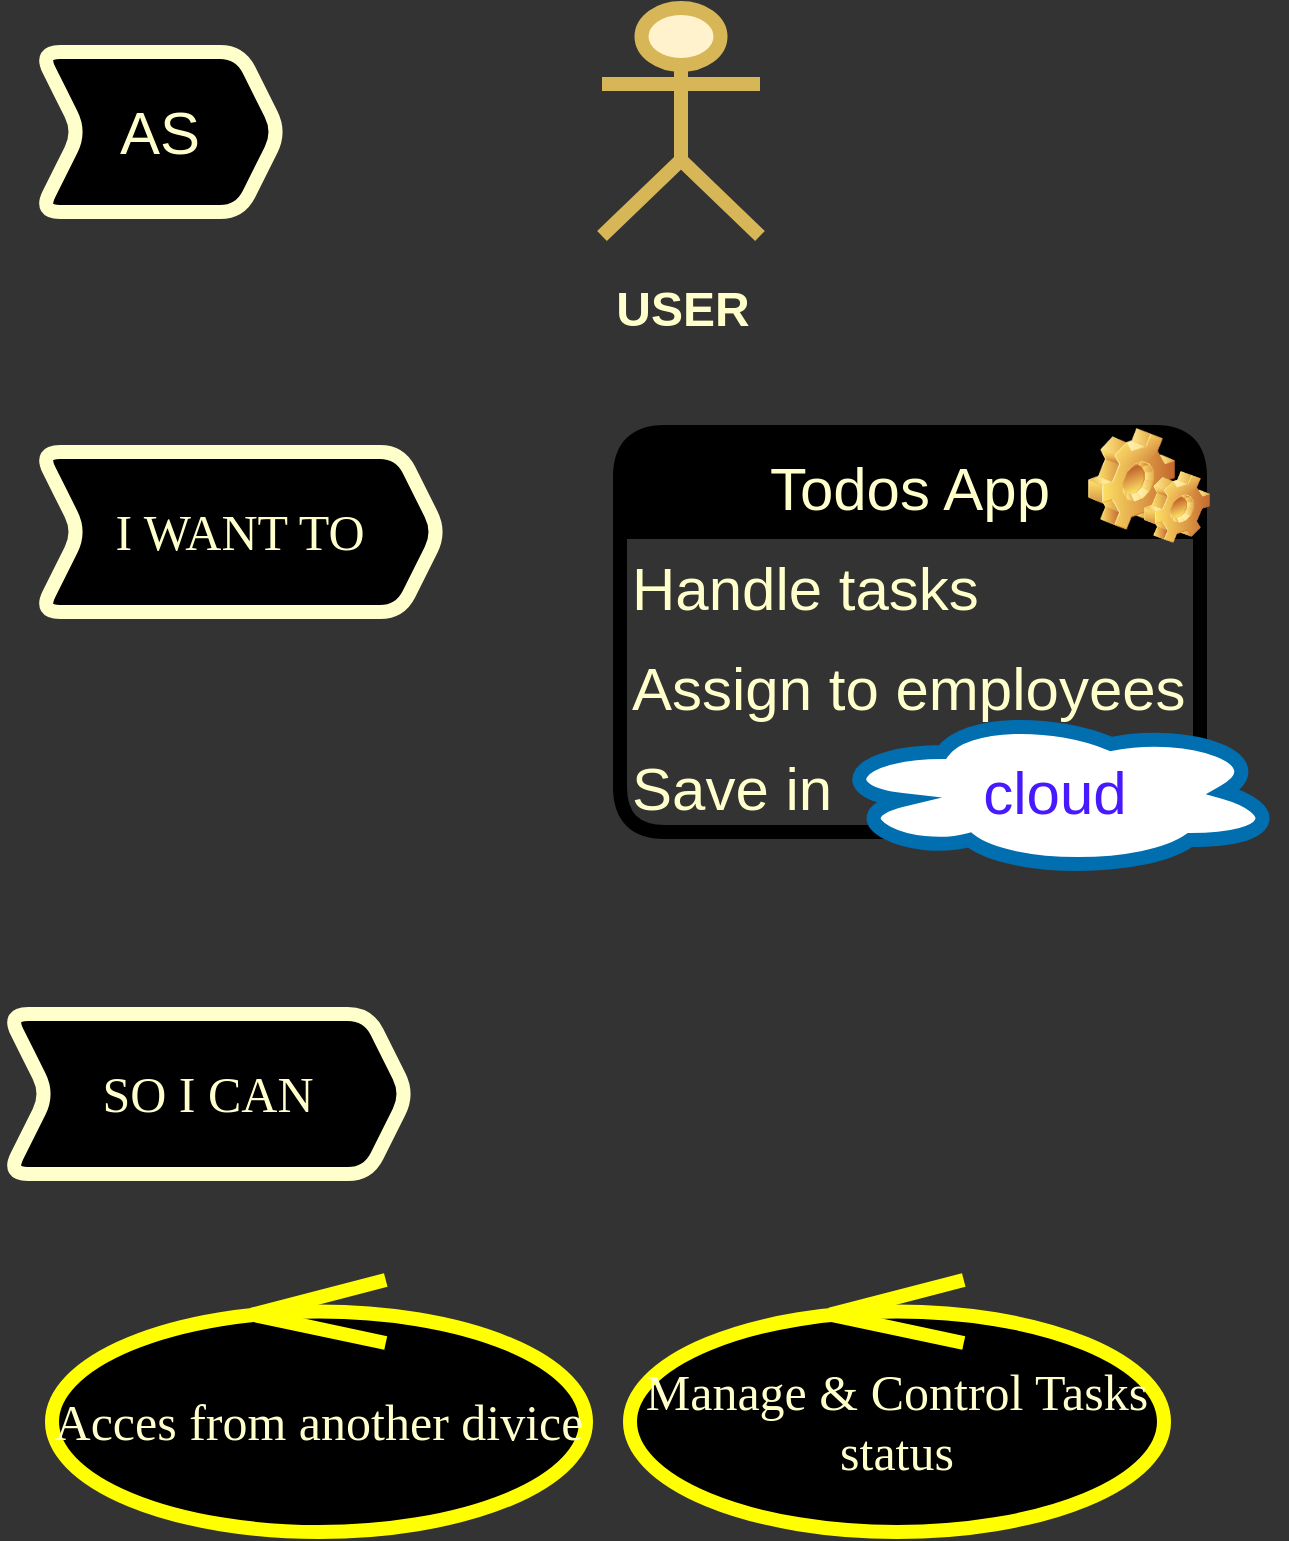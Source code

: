 <mxfile pages="3">
    <diagram id="0JJmExiBW8NT4byElwhc" name="User Story">
        <mxGraphModel dx="542" dy="478" grid="0" gridSize="10" guides="1" tooltips="1" connect="1" arrows="1" fold="1" page="1" pageScale="1" pageWidth="827" pageHeight="1169" background="#333333" math="0" shadow="0">
            <root>
                <mxCell id="emcmKnvsv4NJiVC1VEP2-0"/>
                <mxCell id="emcmKnvsv4NJiVC1VEP2-1" parent="emcmKnvsv4NJiVC1VEP2-0"/>
                <mxCell id="2hlueoe05pLz-LZr-dv1-1" value="&lt;h1&gt;&lt;font&gt;USER&lt;/font&gt;&lt;/h1&gt;" style="shape=umlActor;verticalLabelPosition=bottom;verticalAlign=top;html=1;outlineConnect=0;rounded=1;labelBorderColor=none;fontStyle=1;strokeWidth=7;fillColor=#fff2cc;strokeColor=#d6b656;fontColor=#FFFFCC;" parent="emcmKnvsv4NJiVC1VEP2-1" vertex="1">
                    <mxGeometry x="321" y="218" width="79" height="114" as="geometry"/>
                </mxCell>
                <mxCell id="2hlueoe05pLz-LZr-dv1-4" value="AS" style="shape=step;perimeter=stepPerimeter;whiteSpace=wrap;html=1;fixedSize=1;rounded=1;labelBorderColor=none;strokeWidth=7;fontSize=30;strokeColor=#FFFFCC;fillColor=#000000;fontColor=#FFFFCC;" parent="emcmKnvsv4NJiVC1VEP2-1" vertex="1">
                    <mxGeometry x="40" y="240" width="120" height="80" as="geometry"/>
                </mxCell>
                <mxCell id="2hlueoe05pLz-LZr-dv1-5" value="I WANT TO" style="shape=step;perimeter=stepPerimeter;whiteSpace=wrap;html=1;fixedSize=1;rounded=1;labelBorderColor=none;fontColor=#FFFFCC;strokeWidth=7;fillColor=#000000;gradientColor=none;fontSize=25;strokeColor=#FFFFCC;fontFamily=Comic Sans MS;" parent="emcmKnvsv4NJiVC1VEP2-1" vertex="1">
                    <mxGeometry x="40" y="440" width="200" height="80" as="geometry"/>
                </mxCell>
                <mxCell id="2hlueoe05pLz-LZr-dv1-6" value="Todos App" style="swimlane;fontStyle=0;childLayout=stackLayout;horizontal=1;startSize=50;horizontalStack=0;resizeParent=1;resizeParentMax=0;resizeLast=0;collapsible=1;marginBottom=0;rounded=1;labelBorderColor=none;fontSize=30;fontColor=#FFFFCC;strokeWidth=7;fillColor=#000000;gradientColor=none;strokeColor=#000000;" parent="emcmKnvsv4NJiVC1VEP2-1" vertex="1">
                    <mxGeometry x="330" y="430" width="290" height="200" as="geometry"/>
                </mxCell>
                <mxCell id="2hlueoe05pLz-LZr-dv1-7" value="Handle tasks" style="text;strokeColor=none;fillColor=none;align=left;verticalAlign=middle;spacingLeft=4;spacingRight=4;overflow=hidden;points=[[0,0.5],[1,0.5]];portConstraint=eastwest;rotatable=0;rounded=1;labelBorderColor=none;fontSize=30;fontColor=#FFFFCC;" parent="2hlueoe05pLz-LZr-dv1-6" vertex="1">
                    <mxGeometry y="50" width="290" height="50" as="geometry"/>
                </mxCell>
                <mxCell id="2hlueoe05pLz-LZr-dv1-8" value="Assign to employees" style="text;strokeColor=none;fillColor=none;align=left;verticalAlign=middle;spacingLeft=4;spacingRight=4;overflow=hidden;points=[[0,0.5],[1,0.5]];portConstraint=eastwest;rotatable=0;rounded=1;labelBorderColor=none;fontSize=30;fontColor=#FFFFCC;" parent="2hlueoe05pLz-LZr-dv1-6" vertex="1">
                    <mxGeometry y="100" width="290" height="50" as="geometry"/>
                </mxCell>
                <mxCell id="2hlueoe05pLz-LZr-dv1-9" value="Save in " style="text;strokeColor=none;fillColor=none;align=left;verticalAlign=middle;spacingLeft=4;spacingRight=4;overflow=hidden;points=[[0,0.5],[1,0.5]];portConstraint=eastwest;rotatable=0;rounded=1;labelBorderColor=none;fontSize=30;fontColor=#FFFFCC;" parent="2hlueoe05pLz-LZr-dv1-6" vertex="1">
                    <mxGeometry y="150" width="290" height="50" as="geometry"/>
                </mxCell>
                <mxCell id="2hlueoe05pLz-LZr-dv1-10" value="cloud" style="ellipse;shape=cloud;whiteSpace=wrap;html=1;rounded=1;labelBorderColor=none;fontSize=30;fontColor=#4719FF;strokeWidth=7;fillColor=#FFFFFF;strokeColor=#006EAF;" parent="emcmKnvsv4NJiVC1VEP2-1" vertex="1">
                    <mxGeometry x="435" y="570" width="225" height="80" as="geometry"/>
                </mxCell>
                <mxCell id="2hlueoe05pLz-LZr-dv1-11" value="SO I CAN" style="shape=step;perimeter=stepPerimeter;whiteSpace=wrap;html=1;fixedSize=1;rounded=1;labelBorderColor=none;fontColor=#FFFFCC;strokeWidth=7;fillColor=#000000;gradientColor=none;fontSize=25;strokeColor=#FFFFCC;fontFamily=Comic Sans MS;" parent="emcmKnvsv4NJiVC1VEP2-1" vertex="1">
                    <mxGeometry x="24" y="721" width="200" height="80" as="geometry"/>
                </mxCell>
                <mxCell id="2hlueoe05pLz-LZr-dv1-12" value="" style="shape=image;html=1;verticalLabelPosition=bottom;verticalAlign=top;imageAspect=1;aspect=fixed;image=img/clipart/Gear_128x128.png;rounded=1;labelBorderColor=none;fontFamily=Comic Sans MS;fontSize=25;fontColor=#FFFFCC;strokeColor=#000000;strokeWidth=7;fillColor=#FFFFFF;gradientColor=none;" parent="emcmKnvsv4NJiVC1VEP2-1" vertex="1">
                    <mxGeometry x="564" y="428" width="43.5" height="51" as="geometry"/>
                </mxCell>
                <mxCell id="2hlueoe05pLz-LZr-dv1-13" value="" style="shape=image;html=1;verticalLabelPosition=bottom;verticalAlign=top;imageAspect=0;image=img/clipart/Gear_128x128.png;rounded=1;labelBorderColor=none;fontFamily=Comic Sans MS;fontSize=25;fontColor=#FFFFCC;strokeColor=#000000;strokeWidth=7;fillColor=#FFFFFF;gradientColor=none;imageBackground=none;imageBorder=none;sketch=0;rotation=0;" parent="emcmKnvsv4NJiVC1VEP2-1" vertex="1">
                    <mxGeometry x="592" y="449.5" width="33" height="36" as="geometry"/>
                </mxCell>
                <mxCell id="2hlueoe05pLz-LZr-dv1-18" value="Acces from another divice" style="ellipse;shape=umlControl;whiteSpace=wrap;html=1;rounded=1;labelBorderColor=none;sketch=0;fontFamily=Comic Sans MS;fontSize=25;fontColor=#FFFFCC;strokeColor=#FFFF00;strokeWidth=7;fillColor=#000000;gradientColor=none;" parent="emcmKnvsv4NJiVC1VEP2-1" vertex="1">
                    <mxGeometry x="46" y="854" width="267" height="126" as="geometry"/>
                </mxCell>
                <mxCell id="2hlueoe05pLz-LZr-dv1-19" value="Manage &amp;amp; Control Tasks status" style="ellipse;shape=umlControl;whiteSpace=wrap;html=1;rounded=1;labelBorderColor=none;sketch=0;fontFamily=Comic Sans MS;fontSize=25;fontColor=#FFFFCC;strokeColor=#FFFF00;strokeWidth=7;fillColor=#000000;gradientColor=none;" parent="emcmKnvsv4NJiVC1VEP2-1" vertex="1">
                    <mxGeometry x="335" y="854" width="267" height="126" as="geometry"/>
                </mxCell>
            </root>
        </mxGraphModel>
    </diagram>
    <diagram id="9JnVDdGS_nEzpG7RZaXC" name="use_case_diagram">
        <mxGraphModel dx="542" dy="478" grid="0" gridSize="10" guides="1" tooltips="1" connect="1" arrows="1" fold="1" page="1" pageScale="1" pageWidth="827" pageHeight="1169" background="#000000" math="0" shadow="0">
            <root>
                <mxCell id="0"/>
                <mxCell id="1" parent="0"/>
                <mxCell id="5" value="" style="edgeStyle=none;html=1;dashed=1;strokeColor=#FFFFFF;" parent="1" source="2" target="4" edge="1">
                    <mxGeometry relative="1" as="geometry"/>
                </mxCell>
                <mxCell id="2" value="manager" style="shape=umlActor;verticalLabelPosition=bottom;verticalAlign=top;html=1;fillColor=none;fontColor=#FFFFCC;strokeColor=#2D7600;strokeWidth=4;" parent="1" vertex="1">
                    <mxGeometry x="110" y="490" width="30" height="60" as="geometry"/>
                </mxCell>
                <mxCell id="8" value="" style="edgeStyle=none;html=1;strokeColor=#FFFFFF;rounded=1;entryX=1;entryY=0.333;entryDx=0;entryDy=0;entryPerimeter=0;dashed=1;" parent="1" source="7" target="4" edge="1">
                    <mxGeometry relative="1" as="geometry">
                        <mxPoint x="60" y="380" as="targetPoint"/>
                    </mxGeometry>
                </mxCell>
                <mxCell id="4" value="user" style="shape=umlActor;verticalLabelPosition=bottom;verticalAlign=top;html=1;fillColor=none;strokeColor=#B09500;fontColor=#000000;" parent="1" vertex="1">
                    <mxGeometry x="10" y="430" width="30" height="60" as="geometry"/>
                </mxCell>
                <mxCell id="7" value="employee&lt;br&gt;" style="shape=umlActor;verticalLabelPosition=bottom;verticalAlign=top;html=1;fillColor=none;strokeColor=#9673a6;" parent="1" vertex="1">
                    <mxGeometry x="110" y="370" width="30" height="60" as="geometry"/>
                </mxCell>
                <mxCell id="10" value="" style="html=1;fillColor=#0050ef;strokeColor=#001DBC;labelBorderColor=none;rounded=0;shadow=0;sketch=0;glass=0;gradientDirection=north;fontColor=#ffffff;gradientColor=#99FFFF;" parent="1" vertex="1">
                    <mxGeometry x="290" y="120" width="409" height="720" as="geometry"/>
                </mxCell>
                <mxCell id="11" value="list tasks" style="ellipse;whiteSpace=wrap;html=1;strokeWidth=4;strokeColor=#FFFFFF;fillColor=#000000;fontColor=#FFFFFF;fontSize=16;" parent="1" vertex="1">
                    <mxGeometry x="320" y="140" width="140" height="70" as="geometry"/>
                </mxCell>
                <mxCell id="12" value="mark task as done" style="ellipse;whiteSpace=wrap;html=1;strokeWidth=4;strokeColor=#FFFFFF;fillColor=#000000;fontSize=14;fontColor=#FFFFFF;" parent="1" vertex="1">
                    <mxGeometry x="320" y="225" width="140" height="70" as="geometry"/>
                </mxCell>
                <mxCell id="20" value="add tasks" style="ellipse;whiteSpace=wrap;html=1;strokeWidth=4;strokeColor=#FFFFFF;fillColor=#000000;fontSize=14;fontColor=#FFFFFF;" parent="1" vertex="1">
                    <mxGeometry x="320" y="330" width="140" height="70" as="geometry"/>
                </mxCell>
                <mxCell id="21" value="edit tasks" style="ellipse;whiteSpace=wrap;html=1;strokeWidth=4;strokeColor=#FFFFFF;fillColor=#000000;fontSize=14;fontColor=#FFFFFF;" parent="1" vertex="1">
                    <mxGeometry x="320" y="430" width="140" height="70" as="geometry"/>
                </mxCell>
                <mxCell id="22" value="delete tasks" style="ellipse;whiteSpace=wrap;html=1;strokeWidth=4;strokeColor=#FFFFFF;fillColor=#000000;fontSize=14;fontColor=#FFFFFF;" parent="1" vertex="1">
                    <mxGeometry x="320" y="515" width="140" height="70" as="geometry"/>
                </mxCell>
                <mxCell id="23" value="assign tasks" style="ellipse;whiteSpace=wrap;html=1;strokeWidth=4;strokeColor=#FFFFFF;fillColor=#000000;fontSize=14;fontColor=#FFFFFF;" parent="1" vertex="1">
                    <mxGeometry x="472" y="588" width="140" height="70" as="geometry"/>
                </mxCell>
                <mxCell id="24" value="set task due date" style="ellipse;whiteSpace=wrap;html=1;strokeWidth=4;strokeColor=#FFFFFF;fillColor=#000000;fontSize=14;fontColor=#FFFFFF;" parent="1" vertex="1">
                    <mxGeometry x="503" y="683" width="140" height="70" as="geometry"/>
                </mxCell>
                <mxCell id="37" value="" style="edgeStyle=none;rounded=1;html=1;strokeColor=#FFFFFF;entryX=0;entryY=0.5;entryDx=0;entryDy=0;" parent="1" target="11" edge="1">
                    <mxGeometry relative="1" as="geometry">
                        <mxPoint x="149" y="392" as="sourcePoint"/>
                        <mxPoint x="220" y="400" as="targetPoint"/>
                    </mxGeometry>
                </mxCell>
                <mxCell id="39" value="" style="edgeStyle=none;rounded=1;html=1;strokeColor=#FFFFFF;entryX=0;entryY=0.5;entryDx=0;entryDy=0;" parent="1" target="20" edge="1">
                    <mxGeometry relative="1" as="geometry">
                        <mxPoint x="140" y="540" as="sourcePoint"/>
                        <mxPoint x="330" y="285" as="targetPoint"/>
                    </mxGeometry>
                </mxCell>
                <mxCell id="40" value="" style="edgeStyle=none;rounded=1;html=1;strokeColor=#FFFFFF;entryX=0;entryY=0.5;entryDx=0;entryDy=0;" parent="1" target="21" edge="1">
                    <mxGeometry relative="1" as="geometry">
                        <mxPoint x="140" y="540" as="sourcePoint"/>
                        <mxPoint x="330" y="375" as="targetPoint"/>
                    </mxGeometry>
                </mxCell>
                <mxCell id="41" value="" style="edgeStyle=none;rounded=1;html=1;strokeColor=#FFFFFF;" parent="1" target="22" edge="1">
                    <mxGeometry relative="1" as="geometry">
                        <mxPoint x="140" y="540" as="sourcePoint"/>
                        <mxPoint x="330" y="475" as="targetPoint"/>
                    </mxGeometry>
                </mxCell>
                <mxCell id="42" value="" style="edgeStyle=none;rounded=1;html=1;strokeColor=#FFFFFF;entryX=0;entryY=0.5;entryDx=0;entryDy=0;" parent="1" target="23" edge="1">
                    <mxGeometry relative="1" as="geometry">
                        <mxPoint x="140" y="540" as="sourcePoint"/>
                        <mxPoint x="330" y="560" as="targetPoint"/>
                    </mxGeometry>
                </mxCell>
                <mxCell id="43" value="" style="edgeStyle=none;rounded=1;html=1;strokeColor=#FFFFFF;entryX=0;entryY=0.5;entryDx=0;entryDy=0;" parent="1" target="24" edge="1">
                    <mxGeometry relative="1" as="geometry">
                        <mxPoint x="148" y="544" as="sourcePoint"/>
                        <mxPoint x="330" y="655" as="targetPoint"/>
                    </mxGeometry>
                </mxCell>
                <mxCell id="lm3zBMQIK-FhkGrjaXwD-64" value="" style="edgeStyle=none;rounded=1;html=1;strokeColor=default;exitX=0.5;exitY=0;exitDx=0;exitDy=0;exitPerimeter=0;" parent="1" edge="1">
                    <mxGeometry relative="1" as="geometry">
                        <mxPoint x="125" y="485" as="sourcePoint"/>
                        <mxPoint x="125" y="452" as="targetPoint"/>
                    </mxGeometry>
                </mxCell>
                <mxCell id="lm3zBMQIK-FhkGrjaXwD-65" value="" style="edgeStyle=none;rounded=1;html=1;strokeColor=#FFFFFF;entryX=0.071;entryY=0.229;entryDx=0;entryDy=0;entryPerimeter=0;" parent="1" target="12" edge="1">
                    <mxGeometry relative="1" as="geometry">
                        <mxPoint x="147" y="396" as="sourcePoint"/>
                        <mxPoint x="330" y="185" as="targetPoint"/>
                    </mxGeometry>
                </mxCell>
                <mxCell id="lm3zBMQIK-FhkGrjaXwD-68" value="set task name" style="ellipse;whiteSpace=wrap;html=1;strokeWidth=4;strokeColor=#FFFFFF;fillColor=#000000;fontSize=14;fontColor=#FFFFFF;" parent="1" vertex="1">
                    <mxGeometry x="518" y="247" width="140" height="70" as="geometry"/>
                </mxCell>
                <mxCell id="2pfxw9yKY3cOOfVpf5mg-43" value="employee&lt;br&gt;" style="shape=umlActor;verticalLabelPosition=bottom;verticalAlign=top;html=1;fillColor=none;strokeColor=#9673a6;strokeWidth=4;fontColor=#FFFFCC;" parent="1" vertex="1">
                    <mxGeometry x="110" y="370" width="30" height="60" as="geometry"/>
                </mxCell>
                <mxCell id="2pfxw9yKY3cOOfVpf5mg-44" value="user" style="shape=umlActor;verticalLabelPosition=bottom;verticalAlign=top;html=1;fillColor=none;strokeColor=#B09500;fontColor=#FFFFCC;strokeWidth=4;" parent="1" vertex="1">
                    <mxGeometry x="10" y="430" width="30" height="60" as="geometry"/>
                </mxCell>
                <mxCell id="lm3zBMQIK-FhkGrjaXwD-66" value="Extends" style="endArrow=block;endSize=16;endFill=0;html=1;exitX=1;exitY=0.5;exitDx=0;exitDy=0;entryX=0.979;entryY=0.357;entryDx=0;entryDy=0;entryPerimeter=0;dashed=1;strokeColor=#FFFFFF;labelBackgroundColor=#000000;fontColor=#FFFFFF;" parent="1" source="24" target="20" edge="1">
                    <mxGeometry x="0.336" width="160" relative="1" as="geometry">
                        <mxPoint x="472" y="489" as="sourcePoint"/>
                        <mxPoint x="632" y="489" as="targetPoint"/>
                        <Array as="points">
                            <mxPoint x="643" y="340"/>
                            <mxPoint x="481" y="346"/>
                        </Array>
                        <mxPoint as="offset"/>
                    </mxGeometry>
                </mxCell>
                <mxCell id="lm3zBMQIK-FhkGrjaXwD-67" value="Extends" style="endArrow=block;endSize=16;endFill=0;html=1;entryX=0.416;entryY=0.353;entryDx=0;entryDy=0;entryPerimeter=0;exitX=1;exitY=0.5;exitDx=0;exitDy=0;dashed=1;strokeColor=#FFFFFF;labelBackgroundColor=#000000;fontColor=#FFFFFF;" parent="1" source="23" edge="1">
                    <mxGeometry x="0.305" width="160" relative="1" as="geometry">
                        <mxPoint x="633.43" y="623" as="sourcePoint"/>
                        <mxPoint x="450.574" y="388.16" as="targetPoint"/>
                        <Array as="points">
                            <mxPoint x="612" y="388"/>
                        </Array>
                        <mxPoint as="offset"/>
                    </mxGeometry>
                </mxCell>
                <mxCell id="lm3zBMQIK-FhkGrjaXwD-69" value="iinclude" style="endArrow=block;endSize=16;endFill=0;html=1;dashed=1;entryX=0;entryY=0.5;entryDx=0;entryDy=0;exitX=0.55;exitY=0.014;exitDx=0;exitDy=0;exitPerimeter=0;strokeColor=#FFFFFF;labelBackgroundColor=#000000;fontColor=#FFFFFF;" parent="1" source="20" target="lm3zBMQIK-FhkGrjaXwD-68" edge="1">
                    <mxGeometry x="-0.016" y="-1" width="160" relative="1" as="geometry">
                        <mxPoint x="382" y="329" as="sourcePoint"/>
                        <mxPoint x="542" y="329" as="targetPoint"/>
                        <mxPoint as="offset"/>
                    </mxGeometry>
                </mxCell>
            </root>
        </mxGraphModel>
    </diagram>
    <diagram id="6a-gTnq3Jdn1Pzd7lh-U" name="classes_diagrams">
        <mxGraphModel dx="542" dy="478" grid="0" gridSize="10" guides="1" tooltips="1" connect="1" arrows="1" fold="1" page="1" pageScale="1" pageWidth="827" pageHeight="1169" background="#000000" math="0" shadow="0">
            <root>
                <mxCell id="MlTpBjIwPNEWw-z0LnQs-0"/>
                <mxCell id="MlTpBjIwPNEWw-z0LnQs-1" parent="MlTpBjIwPNEWw-z0LnQs-0"/>
                <mxCell id="UaQyzzRkncG2ila-7H4V-0" value="employee" style="swimlane;fontStyle=1;align=center;verticalAlign=top;childLayout=stackLayout;horizontal=1;startSize=26;horizontalStack=0;resizeParent=1;resizeParentMax=0;resizeLast=0;collapsible=1;marginBottom=0;fillColor=#76608a;fontColor=#FFFFFF;strokeColor=#432D57;rounded=1;strokeWidth=4;" parent="MlTpBjIwPNEWw-z0LnQs-1" vertex="1">
                    <mxGeometry x="321" y="238" width="160" height="60" as="geometry"/>
                </mxCell>
                <mxCell id="UaQyzzRkncG2ila-7H4V-1" value="employee_id" style="text;strokeColor=none;fillColor=none;align=left;verticalAlign=top;spacingLeft=4;spacingRight=4;overflow=hidden;rotatable=0;points=[[0,0.5],[1,0.5]];portConstraint=eastwest;rounded=1;fontColor=#FFFFFF;" parent="UaQyzzRkncG2ila-7H4V-0" vertex="1">
                    <mxGeometry y="26" width="160" height="26" as="geometry"/>
                </mxCell>
                <mxCell id="UaQyzzRkncG2ila-7H4V-2" value="" style="line;strokeWidth=1;fillColor=none;align=left;verticalAlign=middle;spacingTop=-1;spacingLeft=3;spacingRight=3;rotatable=0;labelPosition=right;points=[];portConstraint=eastwest;rounded=1;fontColor=#FFFFFF;" parent="UaQyzzRkncG2ila-7H4V-0" vertex="1">
                    <mxGeometry y="52" width="160" height="8" as="geometry"/>
                </mxCell>
                <mxCell id="UaQyzzRkncG2ila-7H4V-4" value="User" style="swimlane;fontStyle=1;align=center;verticalAlign=top;childLayout=stackLayout;horizontal=1;startSize=26;horizontalStack=0;resizeParent=1;resizeParentMax=0;resizeLast=0;collapsible=1;marginBottom=0;fillColor=#e3c800;fontColor=#FFFFFF;strokeColor=#B09500;rounded=1;strokeWidth=3;" parent="MlTpBjIwPNEWw-z0LnQs-1" vertex="1">
                    <mxGeometry x="39" y="238" width="160" height="164" as="geometry"/>
                </mxCell>
                <mxCell id="UaQyzzRkncG2ila-7H4V-5" value="user_name&#10;" style="text;strokeColor=none;fillColor=none;align=left;verticalAlign=top;spacingLeft=4;spacingRight=4;overflow=hidden;rotatable=0;points=[[0,0.5],[1,0.5]];portConstraint=eastwest;rounded=1;fontColor=#FFFFFF;" parent="UaQyzzRkncG2ila-7H4V-4" vertex="1">
                    <mxGeometry y="26" width="160" height="26" as="geometry"/>
                </mxCell>
                <mxCell id="9tCJHsxQ2T7EqqL3KVHH-4" value="user_BTD" style="text;strokeColor=none;fillColor=none;align=left;verticalAlign=top;spacingLeft=4;spacingRight=4;overflow=hidden;rotatable=0;points=[[0,0.5],[1,0.5]];portConstraint=eastwest;rounded=1;fontColor=#FFFFFF;" parent="UaQyzzRkncG2ila-7H4V-4" vertex="1">
                    <mxGeometry y="52" width="160" height="26" as="geometry"/>
                </mxCell>
                <mxCell id="fXtRBInuK_2Xvcpj9Y5q-4" value="user_adress" style="text;strokeColor=none;fillColor=none;align=left;verticalAlign=top;spacingLeft=4;spacingRight=4;overflow=hidden;rotatable=0;points=[[0,0.5],[1,0.5]];portConstraint=eastwest;rounded=1;fontColor=#FFFFFF;" parent="UaQyzzRkncG2ila-7H4V-4" vertex="1">
                    <mxGeometry y="78" width="160" height="26" as="geometry"/>
                </mxCell>
                <mxCell id="fXtRBInuK_2Xvcpj9Y5q-5" value="user_email" style="text;strokeColor=none;fillColor=none;align=left;verticalAlign=top;spacingLeft=4;spacingRight=4;overflow=hidden;rotatable=0;points=[[0,0.5],[1,0.5]];portConstraint=eastwest;rounded=1;fontColor=#FFFFFF;" parent="UaQyzzRkncG2ila-7H4V-4" vertex="1">
                    <mxGeometry y="104" width="160" height="26" as="geometry"/>
                </mxCell>
                <mxCell id="fXtRBInuK_2Xvcpj9Y5q-6" value="user_password" style="text;strokeColor=none;fillColor=none;align=left;verticalAlign=top;spacingLeft=4;spacingRight=4;overflow=hidden;rotatable=0;points=[[0,0.5],[1,0.5]];portConstraint=eastwest;rounded=1;fontColor=#FFFFFF;" parent="UaQyzzRkncG2ila-7H4V-4" vertex="1">
                    <mxGeometry y="130" width="160" height="26" as="geometry"/>
                </mxCell>
                <mxCell id="UaQyzzRkncG2ila-7H4V-6" value="" style="line;strokeWidth=1;fillColor=none;align=left;verticalAlign=middle;spacingTop=-1;spacingLeft=3;spacingRight=3;rotatable=0;labelPosition=right;points=[];portConstraint=eastwest;rounded=1;fontColor=#FFFFFF;" parent="UaQyzzRkncG2ila-7H4V-4" vertex="1">
                    <mxGeometry y="156" width="160" height="8" as="geometry"/>
                </mxCell>
                <mxCell id="6RX11w2oPXzBOmdINb8v-0" value="Manager" style="swimlane;fontStyle=1;align=center;verticalAlign=top;childLayout=stackLayout;horizontal=1;startSize=26;horizontalStack=0;resizeParent=1;resizeParentMax=0;resizeLast=0;collapsible=1;marginBottom=0;fillColor=#008a00;fontColor=#FFFFFF;strokeColor=#005700;gradientColor=none;rounded=1;strokeWidth=3;" parent="MlTpBjIwPNEWw-z0LnQs-1" vertex="1">
                    <mxGeometry x="39" y="589" width="160" height="60" as="geometry"/>
                </mxCell>
                <mxCell id="6RX11w2oPXzBOmdINb8v-1" value="manager_id" style="text;strokeColor=none;fillColor=none;align=left;verticalAlign=top;spacingLeft=4;spacingRight=4;overflow=hidden;rotatable=0;points=[[0,0.5],[1,0.5]];portConstraint=eastwest;rounded=1;fontColor=#FFFFFF;" parent="6RX11w2oPXzBOmdINb8v-0" vertex="1">
                    <mxGeometry y="26" width="160" height="26" as="geometry"/>
                </mxCell>
                <mxCell id="6RX11w2oPXzBOmdINb8v-2" value="" style="line;strokeWidth=1;fillColor=none;align=left;verticalAlign=middle;spacingTop=-1;spacingLeft=3;spacingRight=3;rotatable=0;labelPosition=right;points=[];portConstraint=eastwest;rounded=1;fontColor=#FFFFFF;" parent="6RX11w2oPXzBOmdINb8v-0" vertex="1">
                    <mxGeometry y="52" width="160" height="8" as="geometry"/>
                </mxCell>
                <mxCell id="jX64l7TxTuxFpCXtHzVj-1" value="ToDo_list&#10;" style="swimlane;fontStyle=1;align=center;verticalAlign=top;childLayout=stackLayout;horizontal=1;startSize=26;horizontalStack=0;resizeParent=1;resizeParentMax=0;resizeLast=0;collapsible=1;marginBottom=0;fillColor=#0050ef;fontColor=#FFFFFF;strokeColor=#001DBC;rounded=1;strokeWidth=3;" parent="MlTpBjIwPNEWw-z0LnQs-1" vertex="1">
                    <mxGeometry x="321" y="590" width="269" height="294" as="geometry"/>
                </mxCell>
                <mxCell id="jX64l7TxTuxFpCXtHzVj-2" value="todos_id" style="text;strokeColor=none;fillColor=none;align=left;verticalAlign=top;spacingLeft=4;spacingRight=4;overflow=hidden;rotatable=0;points=[[0,0.5],[1,0.5]];portConstraint=eastwest;rounded=1;fontColor=#FFFFFF;" parent="jX64l7TxTuxFpCXtHzVj-1" vertex="1">
                    <mxGeometry y="26" width="269" height="26" as="geometry"/>
                </mxCell>
                <mxCell id="fXtRBInuK_2Xvcpj9Y5q-7" value="todos_topic" style="text;strokeColor=none;fillColor=none;align=left;verticalAlign=top;spacingLeft=4;spacingRight=4;overflow=hidden;rotatable=0;points=[[0,0.5],[1,0.5]];portConstraint=eastwest;rounded=1;fontColor=#FFFFFF;" parent="jX64l7TxTuxFpCXtHzVj-1" vertex="1">
                    <mxGeometry y="52" width="269" height="26" as="geometry"/>
                </mxCell>
                <mxCell id="jX64l7TxTuxFpCXtHzVj-3" value="" style="line;strokeWidth=1;align=left;verticalAlign=middle;spacingTop=-1;spacingLeft=3;spacingRight=3;rotatable=0;labelPosition=right;points=[];portConstraint=eastwest;rounded=1;fontColor=#FFFFFF;" parent="jX64l7TxTuxFpCXtHzVj-1" vertex="1">
                    <mxGeometry y="78" width="269" height="8" as="geometry"/>
                </mxCell>
                <mxCell id="jX64l7TxTuxFpCXtHzVj-4" value="+ TodoList(topic:string)" style="text;strokeColor=none;fillColor=none;align=left;verticalAlign=top;spacingLeft=4;spacingRight=4;overflow=hidden;rotatable=0;points=[[0,0.5],[1,0.5]];portConstraint=eastwest;rounded=1;fontColor=#FFFFFF;" parent="jX64l7TxTuxFpCXtHzVj-1" vertex="1">
                    <mxGeometry y="86" width="269" height="26" as="geometry"/>
                </mxCell>
                <mxCell id="9tCJHsxQ2T7EqqL3KVHH-7" value="+ display()" style="text;strokeColor=none;fillColor=none;align=left;verticalAlign=top;spacingLeft=4;spacingRight=4;overflow=hidden;rotatable=0;points=[[0,0.5],[1,0.5]];portConstraint=eastwest;rounded=1;fontColor=#FFFFFF;" parent="jX64l7TxTuxFpCXtHzVj-1" vertex="1">
                    <mxGeometry y="112" width="269" height="26" as="geometry"/>
                </mxCell>
                <mxCell id="9tCJHsxQ2T7EqqL3KVHH-8" value="+ assignTask(taskName:string, employee: string)" style="text;strokeColor=none;fillColor=none;align=left;verticalAlign=top;spacingLeft=4;spacingRight=4;overflow=hidden;rotatable=0;points=[[0,0.5],[1,0.5]];portConstraint=eastwest;rounded=1;fontColor=#FFFFFF;" parent="jX64l7TxTuxFpCXtHzVj-1" vertex="1">
                    <mxGeometry y="138" width="269" height="26" as="geometry"/>
                </mxCell>
                <mxCell id="9tCJHsxQ2T7EqqL3KVHH-9" value="+ assignDeadline(taskName:string, dueDate: Date)" style="text;strokeColor=none;fillColor=none;align=left;verticalAlign=top;spacingLeft=4;spacingRight=4;overflow=hidden;rotatable=0;points=[[0,0.5],[1,0.5]];portConstraint=eastwest;rounded=1;fontColor=#FFFFFF;" parent="jX64l7TxTuxFpCXtHzVj-1" vertex="1">
                    <mxGeometry y="164" width="269" height="26" as="geometry"/>
                </mxCell>
                <mxCell id="9tCJHsxQ2T7EqqL3KVHH-10" value="+ addTask()" style="text;strokeColor=none;fillColor=none;align=left;verticalAlign=top;spacingLeft=4;spacingRight=4;overflow=hidden;rotatable=0;points=[[0,0.5],[1,0.5]];portConstraint=eastwest;rounded=1;fontColor=#FFFFFF;" parent="jX64l7TxTuxFpCXtHzVj-1" vertex="1">
                    <mxGeometry y="190" width="269" height="26" as="geometry"/>
                </mxCell>
                <mxCell id="9tCJHsxQ2T7EqqL3KVHH-12" value="+ markAsDone(taskName:string)" style="text;strokeColor=none;fillColor=none;align=left;verticalAlign=top;spacingLeft=4;spacingRight=4;overflow=hidden;rotatable=0;points=[[0,0.5],[1,0.5]];portConstraint=eastwest;rounded=1;fontColor=#FFFFFF;" parent="jX64l7TxTuxFpCXtHzVj-1" vertex="1">
                    <mxGeometry y="216" width="269" height="26" as="geometry"/>
                </mxCell>
                <mxCell id="9tCJHsxQ2T7EqqL3KVHH-13" value="+ deleteTask(taskName:string)" style="text;strokeColor=none;fillColor=none;align=left;verticalAlign=top;spacingLeft=4;spacingRight=4;overflow=hidden;rotatable=0;points=[[0,0.5],[1,0.5]];portConstraint=eastwest;rounded=1;fontColor=#FFFFFF;" parent="jX64l7TxTuxFpCXtHzVj-1" vertex="1">
                    <mxGeometry y="242" width="269" height="26" as="geometry"/>
                </mxCell>
                <mxCell id="9tCJHsxQ2T7EqqL3KVHH-14" value="+ editTask(oldTask:string, newTask:string&#10;)" style="text;strokeColor=none;fillColor=none;align=left;verticalAlign=top;spacingLeft=4;spacingRight=4;overflow=hidden;rotatable=0;points=[[0,0.5],[1,0.5]];portConstraint=eastwest;rounded=1;fontColor=#FFFFFF;" parent="jX64l7TxTuxFpCXtHzVj-1" vertex="1">
                    <mxGeometry y="268" width="269" height="26" as="geometry"/>
                </mxCell>
                <mxCell id="cUanWKXGOHMwq15JyxVc-0" value="Task&#10;" style="swimlane;fontStyle=1;align=center;verticalAlign=top;childLayout=stackLayout;horizontal=1;startSize=26;horizontalStack=0;resizeParent=1;resizeParentMax=0;resizeLast=0;collapsible=1;marginBottom=0;fillColor=#32D0E2;fontColor=#FFFFFF;strokeColor=#006EAF;rounded=1;strokeWidth=3;" parent="MlTpBjIwPNEWw-z0LnQs-1" vertex="1">
                    <mxGeometry x="640" y="319" width="160" height="338" as="geometry"/>
                </mxCell>
                <mxCell id="cUanWKXGOHMwq15JyxVc-1" value="task_id&#10;" style="text;strokeColor=none;fillColor=none;align=left;verticalAlign=top;spacingLeft=4;spacingRight=4;overflow=hidden;rotatable=0;points=[[0,0.5],[1,0.5]];portConstraint=eastwest;rounded=1;fontColor=#FFFFFF;" parent="cUanWKXGOHMwq15JyxVc-0" vertex="1">
                    <mxGeometry y="26" width="160" height="24" as="geometry"/>
                </mxCell>
                <mxCell id="fXtRBInuK_2Xvcpj9Y5q-3" value="task_name" style="text;strokeColor=none;fillColor=none;align=left;verticalAlign=top;spacingLeft=4;spacingRight=4;overflow=hidden;rotatable=0;points=[[0,0.5],[1,0.5]];portConstraint=eastwest;rounded=1;fontColor=#FFFFFF;" parent="cUanWKXGOHMwq15JyxVc-0" vertex="1">
                    <mxGeometry y="50" width="160" height="24" as="geometry"/>
                </mxCell>
                <mxCell id="fXtRBInuK_2Xvcpj9Y5q-8" value="create_date" style="text;strokeColor=none;fillColor=none;align=left;verticalAlign=top;spacingLeft=4;spacingRight=4;overflow=hidden;rotatable=0;points=[[0,0.5],[1,0.5]];portConstraint=eastwest;rounded=1;fontColor=#FFFFFF;" parent="cUanWKXGOHMwq15JyxVc-0" vertex="1">
                    <mxGeometry y="74" width="160" height="24" as="geometry"/>
                </mxCell>
                <mxCell id="fXtRBInuK_2Xvcpj9Y5q-0" value="deadline" style="text;strokeColor=none;fillColor=none;align=left;verticalAlign=top;spacingLeft=4;spacingRight=4;overflow=hidden;rotatable=0;points=[[0,0.5],[1,0.5]];portConstraint=eastwest;rounded=1;fontColor=#FFFFFF;" parent="cUanWKXGOHMwq15JyxVc-0" vertex="1">
                    <mxGeometry y="98" width="160" height="24" as="geometry"/>
                </mxCell>
                <mxCell id="fXtRBInuK_2Xvcpj9Y5q-1" value="Assigned_employee" style="text;strokeColor=none;fillColor=none;align=left;verticalAlign=top;spacingLeft=4;spacingRight=4;overflow=hidden;rotatable=0;points=[[0,0.5],[1,0.5]];portConstraint=eastwest;rounded=1;fontColor=#FFFFFF;" parent="cUanWKXGOHMwq15JyxVc-0" vertex="1">
                    <mxGeometry y="122" width="160" height="24" as="geometry"/>
                </mxCell>
                <mxCell id="fXtRBInuK_2Xvcpj9Y5q-2" value="completed_state" style="text;strokeColor=none;fillColor=none;align=left;verticalAlign=top;spacingLeft=4;spacingRight=4;overflow=hidden;rotatable=0;points=[[0,0.5],[1,0.5]];portConstraint=eastwest;rounded=1;fontColor=#FFFFFF;" parent="cUanWKXGOHMwq15JyxVc-0" vertex="1">
                    <mxGeometry y="146" width="160" height="24" as="geometry"/>
                </mxCell>
                <mxCell id="cUanWKXGOHMwq15JyxVc-2" value="" style="line;strokeWidth=1;align=left;verticalAlign=middle;spacingTop=-1;spacingLeft=3;spacingRight=3;rotatable=0;labelPosition=right;points=[];portConstraint=eastwest;rounded=1;fontColor=#FFFFFF;" parent="cUanWKXGOHMwq15JyxVc-0" vertex="1">
                    <mxGeometry y="170" width="160" height="38" as="geometry"/>
                </mxCell>
                <mxCell id="cUanWKXGOHMwq15JyxVc-3" value="+ task(name:string)" style="text;strokeColor=none;fillColor=none;align=left;verticalAlign=top;spacingLeft=4;spacingRight=4;overflow=hidden;rotatable=0;points=[[0,0.5],[1,0.5]];portConstraint=eastwest;rounded=1;fontColor=#FFFFFF;" parent="cUanWKXGOHMwq15JyxVc-0" vertex="1">
                    <mxGeometry y="208" width="160" height="26" as="geometry"/>
                </mxCell>
                <mxCell id="9tCJHsxQ2T7EqqL3KVHH-15" value="+ setName(name:string)" style="text;strokeColor=none;fillColor=none;align=left;verticalAlign=top;spacingLeft=4;spacingRight=4;overflow=hidden;rotatable=0;points=[[0,0.5],[1,0.5]];portConstraint=eastwest;rounded=1;fontColor=#FFFFFF;" parent="cUanWKXGOHMwq15JyxVc-0" vertex="1">
                    <mxGeometry y="234" width="160" height="26" as="geometry"/>
                </mxCell>
                <mxCell id="9tCJHsxQ2T7EqqL3KVHH-16" value="+ setEployee(name:string)" style="text;strokeColor=none;fillColor=none;align=left;verticalAlign=top;spacingLeft=4;spacingRight=4;overflow=hidden;rotatable=0;points=[[0,0.5],[1,0.5]];portConstraint=eastwest;rounded=1;fontColor=#FFFFFF;" parent="cUanWKXGOHMwq15JyxVc-0" vertex="1">
                    <mxGeometry y="260" width="160" height="26" as="geometry"/>
                </mxCell>
                <mxCell id="9tCJHsxQ2T7EqqL3KVHH-17" value="+ setEployee(date:Date)" style="text;strokeColor=none;fillColor=none;align=left;verticalAlign=top;spacingLeft=4;spacingRight=4;overflow=hidden;rotatable=0;points=[[0,0.5],[1,0.5]];portConstraint=eastwest;rounded=1;fontColor=#FFFFFF;" parent="cUanWKXGOHMwq15JyxVc-0" vertex="1">
                    <mxGeometry y="286" width="160" height="26" as="geometry"/>
                </mxCell>
                <mxCell id="9tCJHsxQ2T7EqqL3KVHH-18" value="+ displat()" style="text;strokeColor=none;fillColor=none;align=left;verticalAlign=top;spacingLeft=4;spacingRight=4;overflow=hidden;rotatable=0;points=[[0,0.5],[1,0.5]];portConstraint=eastwest;rounded=1;fontColor=#FFFFFF;" parent="cUanWKXGOHMwq15JyxVc-0" vertex="1">
                    <mxGeometry y="312" width="160" height="26" as="geometry"/>
                </mxCell>
                <mxCell id="9tCJHsxQ2T7EqqL3KVHH-5" value="Extends" style="endArrow=block;endSize=16;endFill=0;html=1;fontColor=#FFFFFF;labelBackgroundColor=none;strokeColor=#FFFFFF;dashed=1;" parent="MlTpBjIwPNEWw-z0LnQs-1" edge="1">
                    <mxGeometry x="0.017" y="-17" width="160" relative="1" as="geometry">
                        <mxPoint x="320" y="250" as="sourcePoint"/>
                        <mxPoint x="200" y="250" as="targetPoint"/>
                        <Array as="points">
                            <mxPoint x="254" y="250"/>
                        </Array>
                        <mxPoint as="offset"/>
                    </mxGeometry>
                </mxCell>
                <mxCell id="9tCJHsxQ2T7EqqL3KVHH-6" value="Extends" style="endArrow=block;endSize=16;endFill=0;html=1;exitX=0.5;exitY=0;exitDx=0;exitDy=0;entryX=0.5;entryY=1;entryDx=0;entryDy=0;fontColor=#FFFFFF;strokeColor=#FFFFFF;labelBackgroundColor=none;dashed=1;" parent="MlTpBjIwPNEWw-z0LnQs-1" source="6RX11w2oPXzBOmdINb8v-0" target="UaQyzzRkncG2ila-7H4V-4" edge="1">
                    <mxGeometry x="0.155" y="-23" width="160" relative="1" as="geometry">
                        <mxPoint x="119" y="469" as="sourcePoint"/>
                        <mxPoint x="119" y="470" as="targetPoint"/>
                        <Array as="points"/>
                        <mxPoint as="offset"/>
                    </mxGeometry>
                </mxCell>
                <mxCell id="9tCJHsxQ2T7EqqL3KVHH-21" value="" style="endArrow=none;html=1;rounded=1;exitX=0.5;exitY=0;exitDx=0;exitDy=0;startArrow=none;fontColor=#FFFFFF;strokeColor=#FFFFFF;" parent="MlTpBjIwPNEWw-z0LnQs-1" source="9tCJHsxQ2T7EqqL3KVHH-33" edge="1">
                    <mxGeometry relative="1" as="geometry">
                        <mxPoint x="90" y="770" as="sourcePoint"/>
                        <mxPoint x="320" y="770" as="targetPoint"/>
                        <Array as="points">
                            <mxPoint x="119" y="770"/>
                        </Array>
                    </mxGeometry>
                </mxCell>
                <mxCell id="9tCJHsxQ2T7EqqL3KVHH-23" value="0..*" style="resizable=0;html=1;align=right;verticalAlign=bottom;strokeColor=default;fillColor=#32D0E2;gradientColor=none;fontSize=16;rounded=1;fontColor=#FFFFFF;" parent="9tCJHsxQ2T7EqqL3KVHH-21" connectable="0" vertex="1">
                    <mxGeometry x="1" relative="1" as="geometry">
                        <mxPoint x="-6" y="-4" as="offset"/>
                    </mxGeometry>
                </mxCell>
                <mxCell id="9tCJHsxQ2T7EqqL3KVHH-24" value="" style="endArrow=none;html=1;rounded=1;entryX=0.513;entryY=1;entryDx=0;entryDy=0;entryPerimeter=0;fontColor=#FFFFFF;labelBackgroundColor=none;strokeColor=#FFFFFF;" parent="MlTpBjIwPNEWw-z0LnQs-1" edge="1">
                    <mxGeometry relative="1" as="geometry">
                        <mxPoint x="590" y="771" as="sourcePoint"/>
                        <mxPoint x="722.08" y="658" as="targetPoint"/>
                        <Array as="points">
                            <mxPoint x="722" y="771"/>
                        </Array>
                    </mxGeometry>
                </mxCell>
                <mxCell id="9tCJHsxQ2T7EqqL3KVHH-25" value="1" style="resizable=0;html=1;align=left;verticalAlign=bottom;strokeColor=default;fillColor=#32D0E2;gradientColor=none;fontSize=16;rounded=1;fontColor=#FFFFFF;" parent="9tCJHsxQ2T7EqqL3KVHH-24" connectable="0" vertex="1">
                    <mxGeometry x="-1" relative="1" as="geometry">
                        <mxPoint x="15" y="27" as="offset"/>
                    </mxGeometry>
                </mxCell>
                <mxCell id="9tCJHsxQ2T7EqqL3KVHH-26" value="0..*" style="resizable=0;html=1;align=right;verticalAlign=bottom;strokeColor=default;fillColor=#32D0E2;gradientColor=none;fontSize=16;rounded=1;fontColor=#FFFFFF;" parent="9tCJHsxQ2T7EqqL3KVHH-24" connectable="0" vertex="1">
                    <mxGeometry x="1" relative="1" as="geometry">
                        <mxPoint x="32" y="28" as="offset"/>
                    </mxGeometry>
                </mxCell>
                <mxCell id="9tCJHsxQ2T7EqqL3KVHH-39" value="include" style="edgeLabel;html=1;align=center;verticalAlign=middle;resizable=0;points=[];fontSize=16;rounded=1;labelBackgroundColor=#000000;fontColor=#FFFFFF;" parent="9tCJHsxQ2T7EqqL3KVHH-24" vertex="1" connectable="0">
                    <mxGeometry x="-0.192" y="2" relative="1" as="geometry">
                        <mxPoint as="offset"/>
                    </mxGeometry>
                </mxCell>
                <mxCell id="9tCJHsxQ2T7EqqL3KVHH-27" value="" style="endArrow=none;html=1;rounded=1;entryX=0.5;entryY=0;entryDx=0;entryDy=0;fontColor=#FFFFFF;strokeColor=#FFFFFF;" parent="MlTpBjIwPNEWw-z0LnQs-1" target="cUanWKXGOHMwq15JyxVc-0" edge="1">
                    <mxGeometry relative="1" as="geometry">
                        <mxPoint x="481" y="253" as="sourcePoint"/>
                        <mxPoint x="613.08" y="140" as="targetPoint"/>
                        <Array as="points">
                            <mxPoint x="720" y="253"/>
                        </Array>
                    </mxGeometry>
                </mxCell>
                <mxCell id="9tCJHsxQ2T7EqqL3KVHH-28" value="0..*" style="resizable=0;html=1;align=left;verticalAlign=bottom;strokeColor=default;fillColor=#32D0E2;gradientColor=none;fontSize=16;rounded=1;fontColor=#FFFFFF;" parent="9tCJHsxQ2T7EqqL3KVHH-27" connectable="0" vertex="1">
                    <mxGeometry x="-1" relative="1" as="geometry">
                        <mxPoint x="23" y="-7" as="offset"/>
                    </mxGeometry>
                </mxCell>
                <mxCell id="9tCJHsxQ2T7EqqL3KVHH-29" value="0..*" style="resizable=0;html=1;align=right;verticalAlign=bottom;strokeColor=default;fillColor=#32D0E2;gradientColor=none;fontSize=16;rounded=1;fontColor=#FFFFFF;" parent="9tCJHsxQ2T7EqqL3KVHH-27" connectable="0" vertex="1">
                    <mxGeometry x="1" relative="1" as="geometry">
                        <mxPoint x="34" y="-3" as="offset"/>
                    </mxGeometry>
                </mxCell>
                <mxCell id="9tCJHsxQ2T7EqqL3KVHH-30" value="" style="endArrow=none;html=1;rounded=1;exitX=0.75;exitY=0;exitDx=0;exitDy=0;fontColor=#FFFFFF;strokeColor=#FFFFFF;entryX=0.4;entryY=0.875;entryDx=0;entryDy=0;entryPerimeter=0;" parent="MlTpBjIwPNEWw-z0LnQs-1" source="6RX11w2oPXzBOmdINb8v-0" target="UaQyzzRkncG2ila-7H4V-2" edge="1">
                    <mxGeometry relative="1" as="geometry">
                        <mxPoint x="200" y="584" as="sourcePoint"/>
                        <mxPoint x="387" y="300" as="targetPoint"/>
                        <Array as="points">
                            <mxPoint x="385" y="447"/>
                        </Array>
                    </mxGeometry>
                </mxCell>
                <mxCell id="9tCJHsxQ2T7EqqL3KVHH-31" value="1" style="resizable=0;html=1;align=left;verticalAlign=bottom;strokeColor=default;fillColor=#32D0E2;gradientColor=none;fontSize=16;rounded=1;fontColor=#FFFFFF;" parent="9tCJHsxQ2T7EqqL3KVHH-30" connectable="0" vertex="1">
                    <mxGeometry x="-1" relative="1" as="geometry">
                        <mxPoint x="-10" y="-14" as="offset"/>
                    </mxGeometry>
                </mxCell>
                <mxCell id="9tCJHsxQ2T7EqqL3KVHH-32" value="0..*" style="resizable=0;html=1;align=right;verticalAlign=bottom;strokeColor=default;fillColor=#32D0E2;gradientColor=none;fontSize=16;rounded=1;fontColor=#FFFFFF;" parent="9tCJHsxQ2T7EqqL3KVHH-30" connectable="0" vertex="1">
                    <mxGeometry x="1" relative="1" as="geometry">
                        <mxPoint x="-25" y="26" as="offset"/>
                    </mxGeometry>
                </mxCell>
                <mxCell id="9tCJHsxQ2T7EqqL3KVHH-33" value="Handle" style="shape=rhombus;perimeter=rhombusPerimeter;whiteSpace=wrap;html=1;align=center;fontSize=16;strokeColor=#6F0000;fillColor=#a20025;fontColor=#FFFFFF;rounded=1;" parent="MlTpBjIwPNEWw-z0LnQs-1" vertex="1">
                    <mxGeometry x="60" y="740" width="120" height="60" as="geometry"/>
                </mxCell>
                <mxCell id="9tCJHsxQ2T7EqqL3KVHH-34" value="" style="endArrow=none;html=1;rounded=1;exitX=0.5;exitY=1;exitDx=0;exitDy=0;fontColor=#FFFFFF;strokeColor=#FFFFFF;" parent="MlTpBjIwPNEWw-z0LnQs-1" source="6RX11w2oPXzBOmdINb8v-0" target="9tCJHsxQ2T7EqqL3KVHH-33" edge="1">
                    <mxGeometry relative="1" as="geometry">
                        <mxPoint x="119" y="649" as="sourcePoint"/>
                        <mxPoint x="320" y="770" as="targetPoint"/>
                        <Array as="points"/>
                    </mxGeometry>
                </mxCell>
                <mxCell id="9tCJHsxQ2T7EqqL3KVHH-35" value="1" style="resizable=0;html=1;align=left;verticalAlign=bottom;strokeColor=default;fillColor=#32D0E2;gradientColor=none;fontSize=16;rounded=1;fontColor=#FFFFFF;" parent="9tCJHsxQ2T7EqqL3KVHH-34" connectable="0" vertex="1">
                    <mxGeometry x="-1" relative="1" as="geometry">
                        <mxPoint x="15" y="27" as="offset"/>
                    </mxGeometry>
                </mxCell>
                <mxCell id="9tCJHsxQ2T7EqqL3KVHH-37" value="Handle" style="shape=rhombus;perimeter=rhombusPerimeter;whiteSpace=wrap;html=1;align=center;fontSize=16;strokeColor=#6F0000;fillColor=#a20025;fontColor=#FFFFFF;rounded=1;" parent="MlTpBjIwPNEWw-z0LnQs-1" vertex="1">
                    <mxGeometry x="660" y="223" width="120" height="60" as="geometry"/>
                </mxCell>
                <mxCell id="9tCJHsxQ2T7EqqL3KVHH-38" value="work_for" style="shape=rhombus;perimeter=rhombusPerimeter;whiteSpace=wrap;html=1;align=center;fontSize=16;strokeColor=#6F0000;fillColor=#a20025;fontColor=#FFFFFF;rounded=1;" parent="MlTpBjIwPNEWw-z0LnQs-1" vertex="1">
                    <mxGeometry x="323" y="389" width="120" height="60" as="geometry"/>
                </mxCell>
                <mxCell id="8CvrGSO3dBNPcygCHg0r-0" value="" style="endArrow=none;html=1;rounded=1;fontColor=#FFFFFF;strokeColor=#FFFFFF;" parent="MlTpBjIwPNEWw-z0LnQs-1" edge="1">
                    <mxGeometry relative="1" as="geometry">
                        <mxPoint x="640" y="352" as="sourcePoint"/>
                        <mxPoint x="660" y="316" as="targetPoint"/>
                        <Array as="points">
                            <mxPoint x="540" y="352"/>
                            <mxPoint x="540" y="286"/>
                            <mxPoint x="601" y="286"/>
                            <mxPoint x="660" y="286"/>
                        </Array>
                    </mxGeometry>
                </mxCell>
                <mxCell id="8CvrGSO3dBNPcygCHg0r-1" value="0..1" style="resizable=0;html=1;align=left;verticalAlign=bottom;strokeColor=default;fillColor=#32D0E2;gradientColor=none;fontSize=16;rounded=1;fontColor=#FFFFFF;" parent="8CvrGSO3dBNPcygCHg0r-0" connectable="0" vertex="1">
                    <mxGeometry x="-1" relative="1" as="geometry">
                        <mxPoint x="-37" y="1" as="offset"/>
                    </mxGeometry>
                </mxCell>
                <mxCell id="8CvrGSO3dBNPcygCHg0r-2" value="0..*" style="resizable=0;html=1;align=right;verticalAlign=bottom;strokeColor=default;fillColor=#32D0E2;gradientColor=none;fontSize=16;rounded=1;fontColor=#FFFFFF;" parent="8CvrGSO3dBNPcygCHg0r-0" connectable="0" vertex="1">
                    <mxGeometry x="1" relative="1" as="geometry">
                        <mxPoint x="-5" y="1" as="offset"/>
                    </mxGeometry>
                </mxCell>
                <mxCell id="8CvrGSO3dBNPcygCHg0r-3" value="parentTask" style="edgeLabel;html=1;align=center;verticalAlign=middle;resizable=0;points=[];fontSize=16;rounded=1;labelBackgroundColor=#000000;fontColor=#FFFFFF;" parent="8CvrGSO3dBNPcygCHg0r-0" vertex="1" connectable="0">
                    <mxGeometry x="-0.468" y="-2" relative="1" as="geometry">
                        <mxPoint as="offset"/>
                    </mxGeometry>
                </mxCell>
                <mxCell id="8CvrGSO3dBNPcygCHg0r-4" value="childensTasks" style="edgeLabel;html=1;align=center;verticalAlign=middle;resizable=0;points=[];fontSize=16;rounded=1;labelBackgroundColor=#000000;fontColor=#FFFFFF;" parent="8CvrGSO3dBNPcygCHg0r-0" vertex="1" connectable="0">
                    <mxGeometry x="0.741" y="-1" relative="1" as="geometry">
                        <mxPoint as="offset"/>
                    </mxGeometry>
                </mxCell>
            </root>
        </mxGraphModel>
    </diagram>
</mxfile>